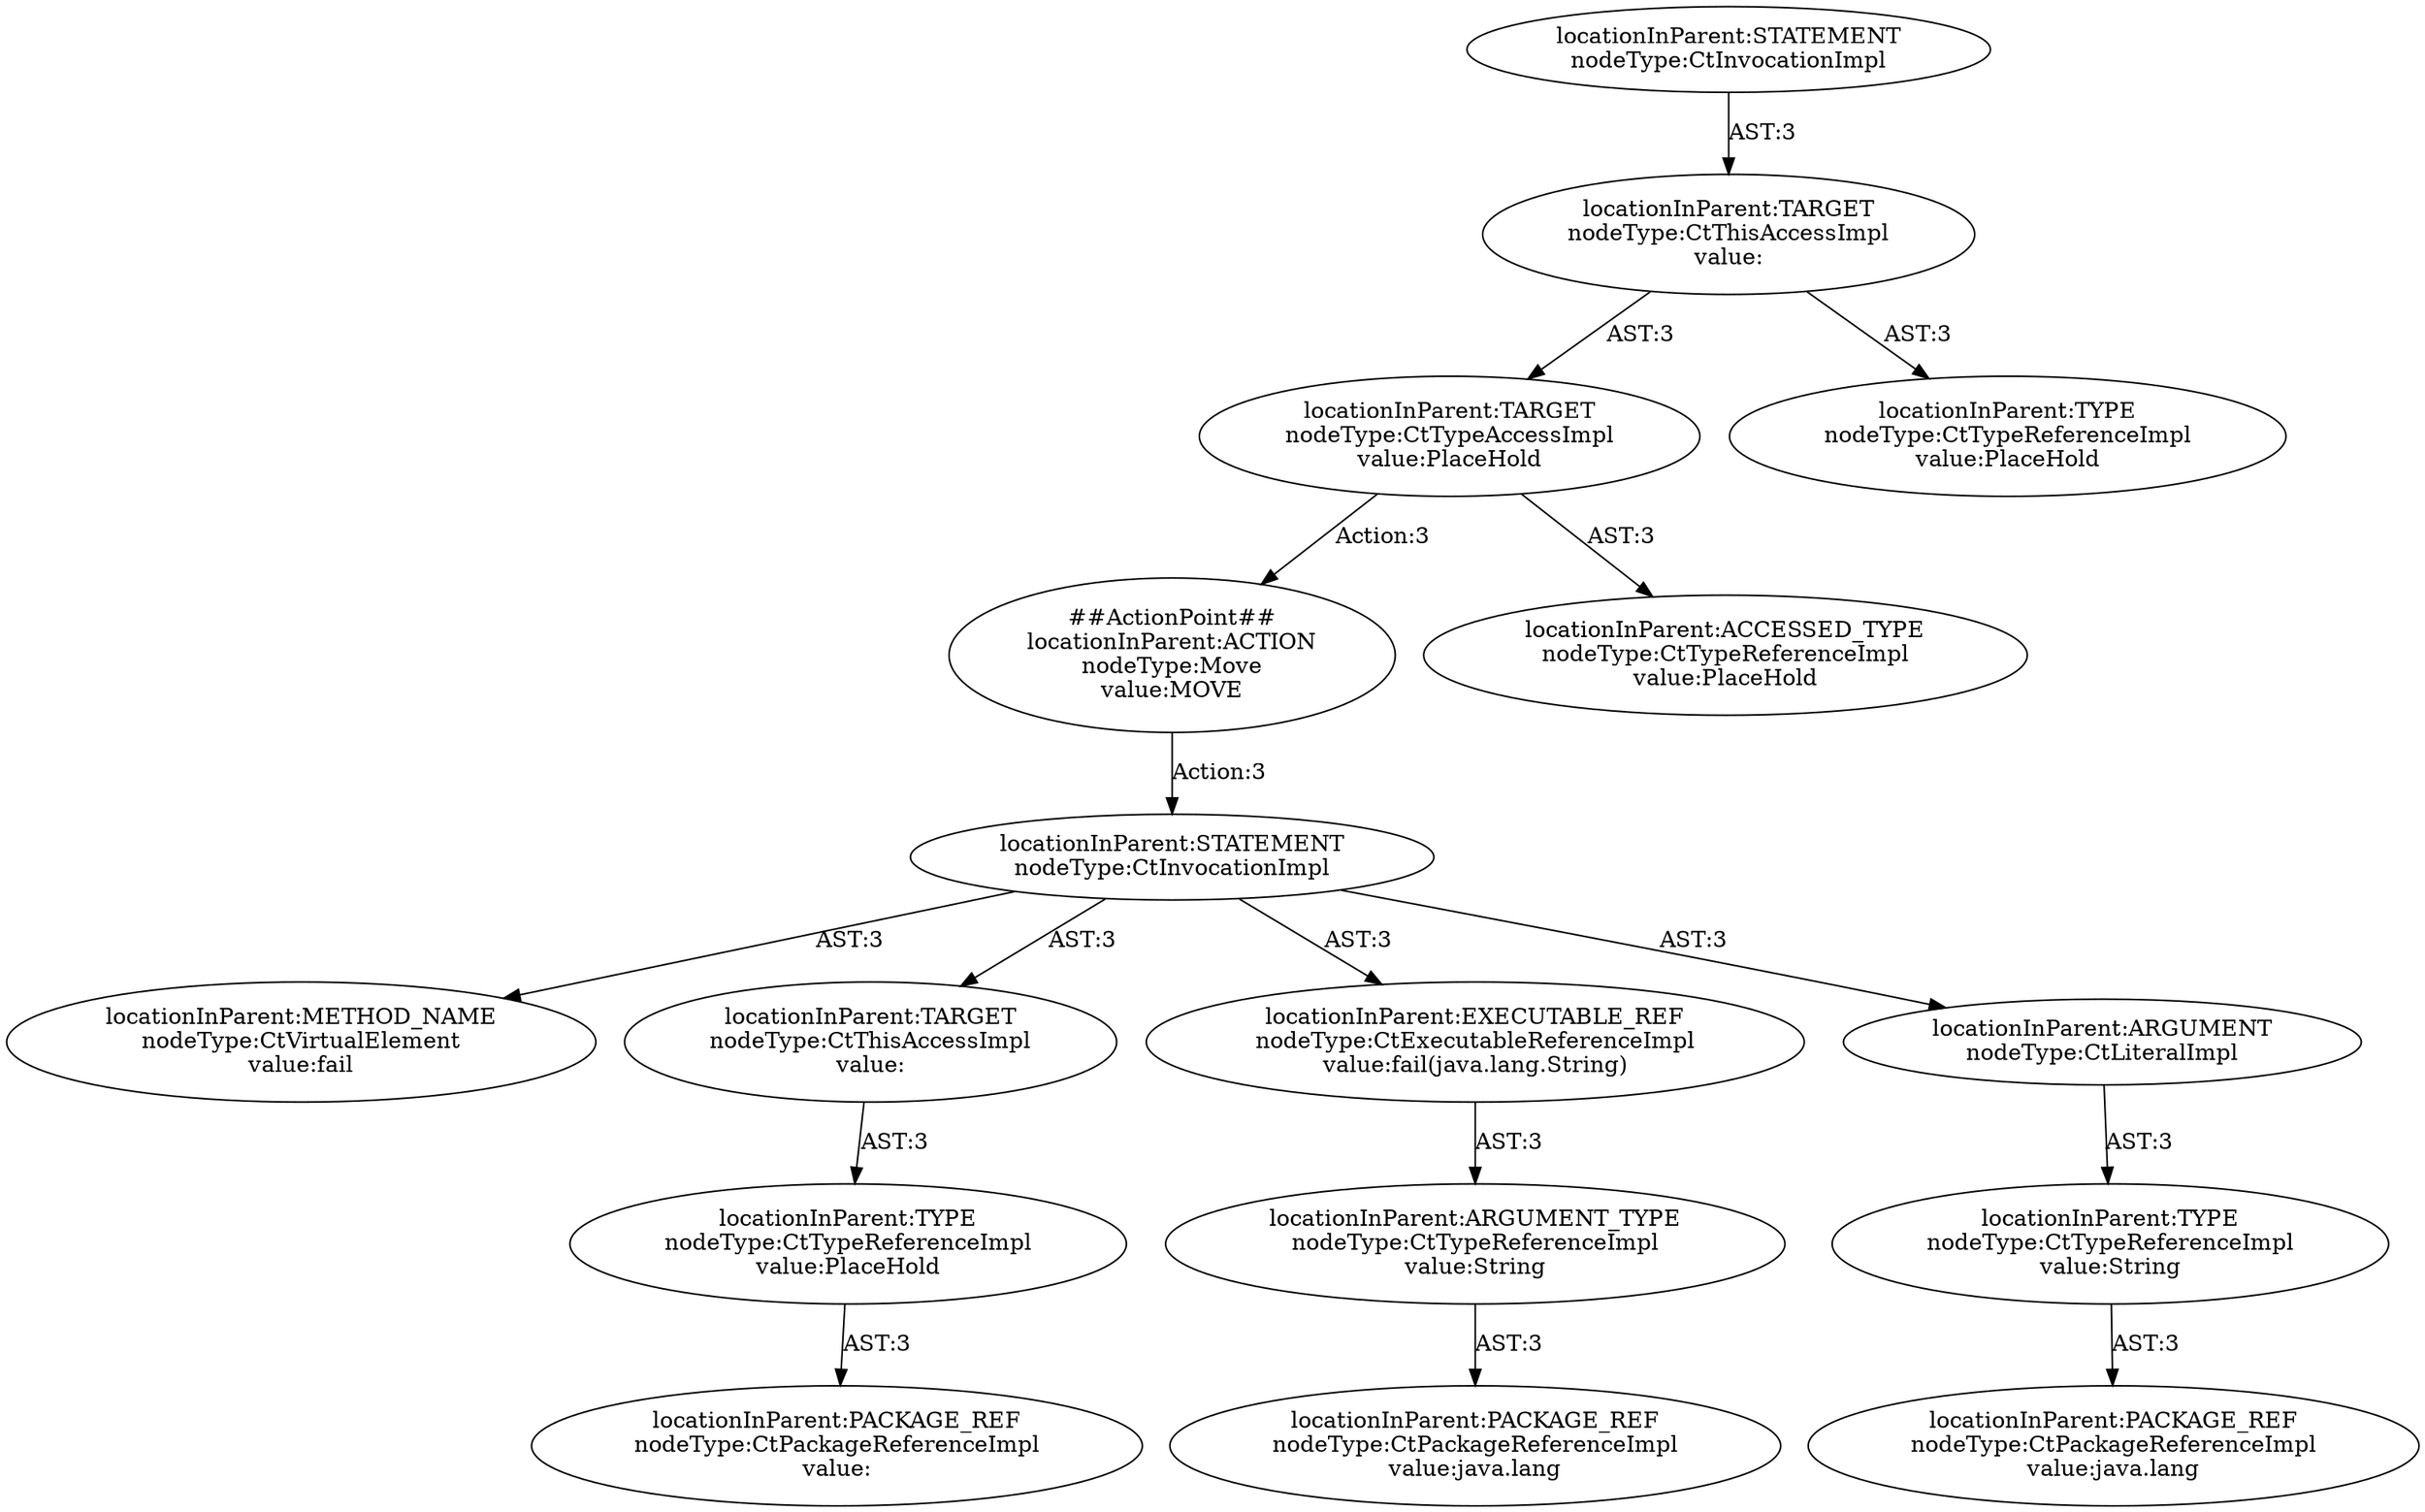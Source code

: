 digraph "Pattern" {
0 [label="##ActionPoint##
locationInParent:ACTION
nodeType:Move
value:MOVE" shape=ellipse]
1 [label="locationInParent:TARGET
nodeType:CtTypeAccessImpl
value:PlaceHold" shape=ellipse]
2 [label="locationInParent:TARGET
nodeType:CtThisAccessImpl
value:" shape=ellipse]
3 [label="locationInParent:STATEMENT
nodeType:CtInvocationImpl" shape=ellipse]
4 [label="locationInParent:TYPE
nodeType:CtTypeReferenceImpl
value:PlaceHold" shape=ellipse]
5 [label="locationInParent:ACCESSED_TYPE
nodeType:CtTypeReferenceImpl
value:PlaceHold" shape=ellipse]
6 [label="locationInParent:STATEMENT
nodeType:CtInvocationImpl" shape=ellipse]
7 [label="locationInParent:METHOD_NAME
nodeType:CtVirtualElement
value:fail" shape=ellipse]
8 [label="locationInParent:TARGET
nodeType:CtThisAccessImpl
value:" shape=ellipse]
9 [label="locationInParent:TYPE
nodeType:CtTypeReferenceImpl
value:PlaceHold" shape=ellipse]
10 [label="locationInParent:PACKAGE_REF
nodeType:CtPackageReferenceImpl
value:" shape=ellipse]
11 [label="locationInParent:EXECUTABLE_REF
nodeType:CtExecutableReferenceImpl
value:fail(java.lang.String)" shape=ellipse]
12 [label="locationInParent:ARGUMENT_TYPE
nodeType:CtTypeReferenceImpl
value:String" shape=ellipse]
13 [label="locationInParent:PACKAGE_REF
nodeType:CtPackageReferenceImpl
value:java.lang" shape=ellipse]
14 [label="locationInParent:ARGUMENT
nodeType:CtLiteralImpl" shape=ellipse]
15 [label="locationInParent:TYPE
nodeType:CtTypeReferenceImpl
value:String" shape=ellipse]
16 [label="locationInParent:PACKAGE_REF
nodeType:CtPackageReferenceImpl
value:java.lang" shape=ellipse]
0 -> 6 [label="Action:3"];
1 -> 0 [label="Action:3"];
1 -> 5 [label="AST:3"];
2 -> 1 [label="AST:3"];
2 -> 4 [label="AST:3"];
3 -> 2 [label="AST:3"];
6 -> 7 [label="AST:3"];
6 -> 8 [label="AST:3"];
6 -> 11 [label="AST:3"];
6 -> 14 [label="AST:3"];
8 -> 9 [label="AST:3"];
9 -> 10 [label="AST:3"];
11 -> 12 [label="AST:3"];
12 -> 13 [label="AST:3"];
14 -> 15 [label="AST:3"];
15 -> 16 [label="AST:3"];
}